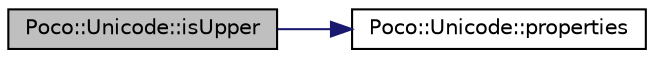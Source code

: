 digraph "Poco::Unicode::isUpper"
{
 // LATEX_PDF_SIZE
  edge [fontname="Helvetica",fontsize="10",labelfontname="Helvetica",labelfontsize="10"];
  node [fontname="Helvetica",fontsize="10",shape=record];
  rankdir="LR";
  Node1 [label="Poco::Unicode::isUpper",height=0.2,width=0.4,color="black", fillcolor="grey75", style="filled", fontcolor="black",tooltip=" "];
  Node1 -> Node2 [color="midnightblue",fontsize="10",style="solid",fontname="Helvetica"];
  Node2 [label="Poco::Unicode::properties",height=0.2,width=0.4,color="black", fillcolor="white", style="filled",URL="$classPoco_1_1Unicode.html#adc54f696dec76a09f57b2e5cc838db55",tooltip=" "];
}
